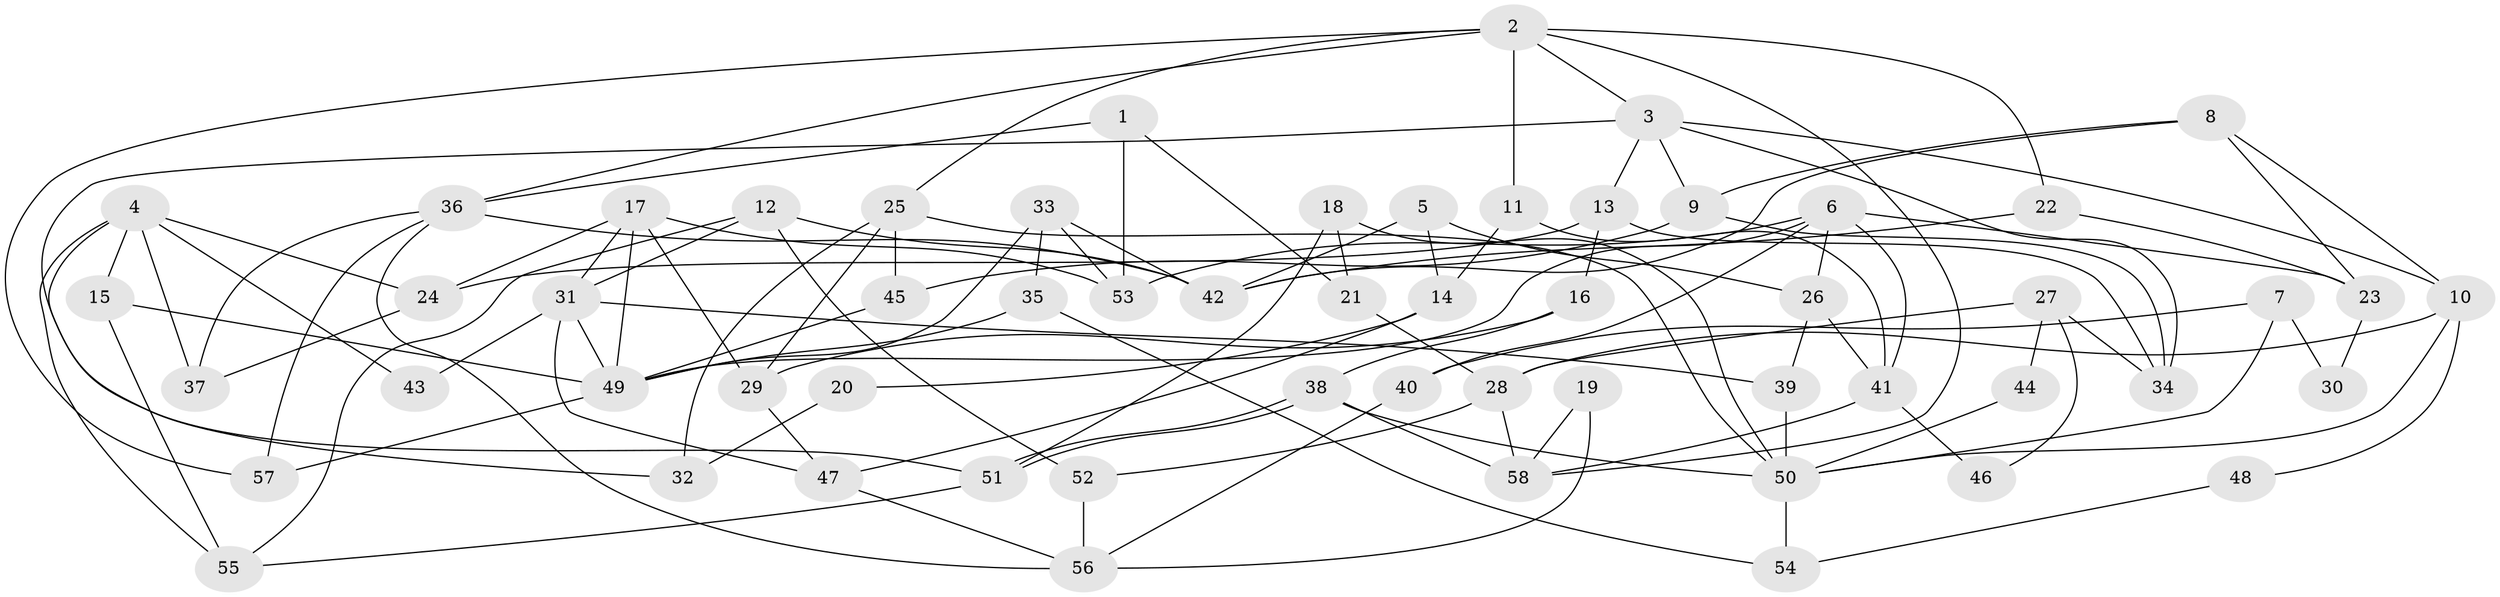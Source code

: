 // Generated by graph-tools (version 1.1) at 2025/49/03/09/25 04:49:50]
// undirected, 58 vertices, 116 edges
graph export_dot {
graph [start="1"]
  node [color=gray90,style=filled];
  1;
  2;
  3;
  4;
  5;
  6;
  7;
  8;
  9;
  10;
  11;
  12;
  13;
  14;
  15;
  16;
  17;
  18;
  19;
  20;
  21;
  22;
  23;
  24;
  25;
  26;
  27;
  28;
  29;
  30;
  31;
  32;
  33;
  34;
  35;
  36;
  37;
  38;
  39;
  40;
  41;
  42;
  43;
  44;
  45;
  46;
  47;
  48;
  49;
  50;
  51;
  52;
  53;
  54;
  55;
  56;
  57;
  58;
  1 -- 36;
  1 -- 53;
  1 -- 21;
  2 -- 57;
  2 -- 58;
  2 -- 3;
  2 -- 11;
  2 -- 22;
  2 -- 25;
  2 -- 36;
  3 -- 10;
  3 -- 9;
  3 -- 13;
  3 -- 34;
  3 -- 51;
  4 -- 55;
  4 -- 24;
  4 -- 15;
  4 -- 32;
  4 -- 37;
  4 -- 43;
  5 -- 42;
  5 -- 26;
  5 -- 14;
  6 -- 23;
  6 -- 49;
  6 -- 26;
  6 -- 40;
  6 -- 41;
  6 -- 53;
  7 -- 50;
  7 -- 40;
  7 -- 30;
  8 -- 42;
  8 -- 9;
  8 -- 10;
  8 -- 23;
  9 -- 34;
  9 -- 45;
  10 -- 28;
  10 -- 48;
  10 -- 50;
  11 -- 41;
  11 -- 14;
  12 -- 31;
  12 -- 52;
  12 -- 42;
  12 -- 55;
  13 -- 16;
  13 -- 24;
  13 -- 34;
  14 -- 20;
  14 -- 47;
  15 -- 55;
  15 -- 49;
  16 -- 38;
  16 -- 29;
  17 -- 29;
  17 -- 53;
  17 -- 24;
  17 -- 31;
  17 -- 49;
  18 -- 51;
  18 -- 50;
  18 -- 21;
  19 -- 56;
  19 -- 58;
  20 -- 32;
  21 -- 28;
  22 -- 42;
  22 -- 23;
  23 -- 30;
  24 -- 37;
  25 -- 45;
  25 -- 29;
  25 -- 32;
  25 -- 50;
  26 -- 39;
  26 -- 41;
  27 -- 28;
  27 -- 34;
  27 -- 44;
  27 -- 46;
  28 -- 58;
  28 -- 52;
  29 -- 47;
  31 -- 49;
  31 -- 39;
  31 -- 43;
  31 -- 47;
  33 -- 49;
  33 -- 42;
  33 -- 35;
  33 -- 53;
  35 -- 49;
  35 -- 54;
  36 -- 37;
  36 -- 42;
  36 -- 56;
  36 -- 57;
  38 -- 51;
  38 -- 51;
  38 -- 50;
  38 -- 58;
  39 -- 50;
  40 -- 56;
  41 -- 46;
  41 -- 58;
  44 -- 50;
  45 -- 49;
  47 -- 56;
  48 -- 54;
  49 -- 57;
  50 -- 54;
  51 -- 55;
  52 -- 56;
}
